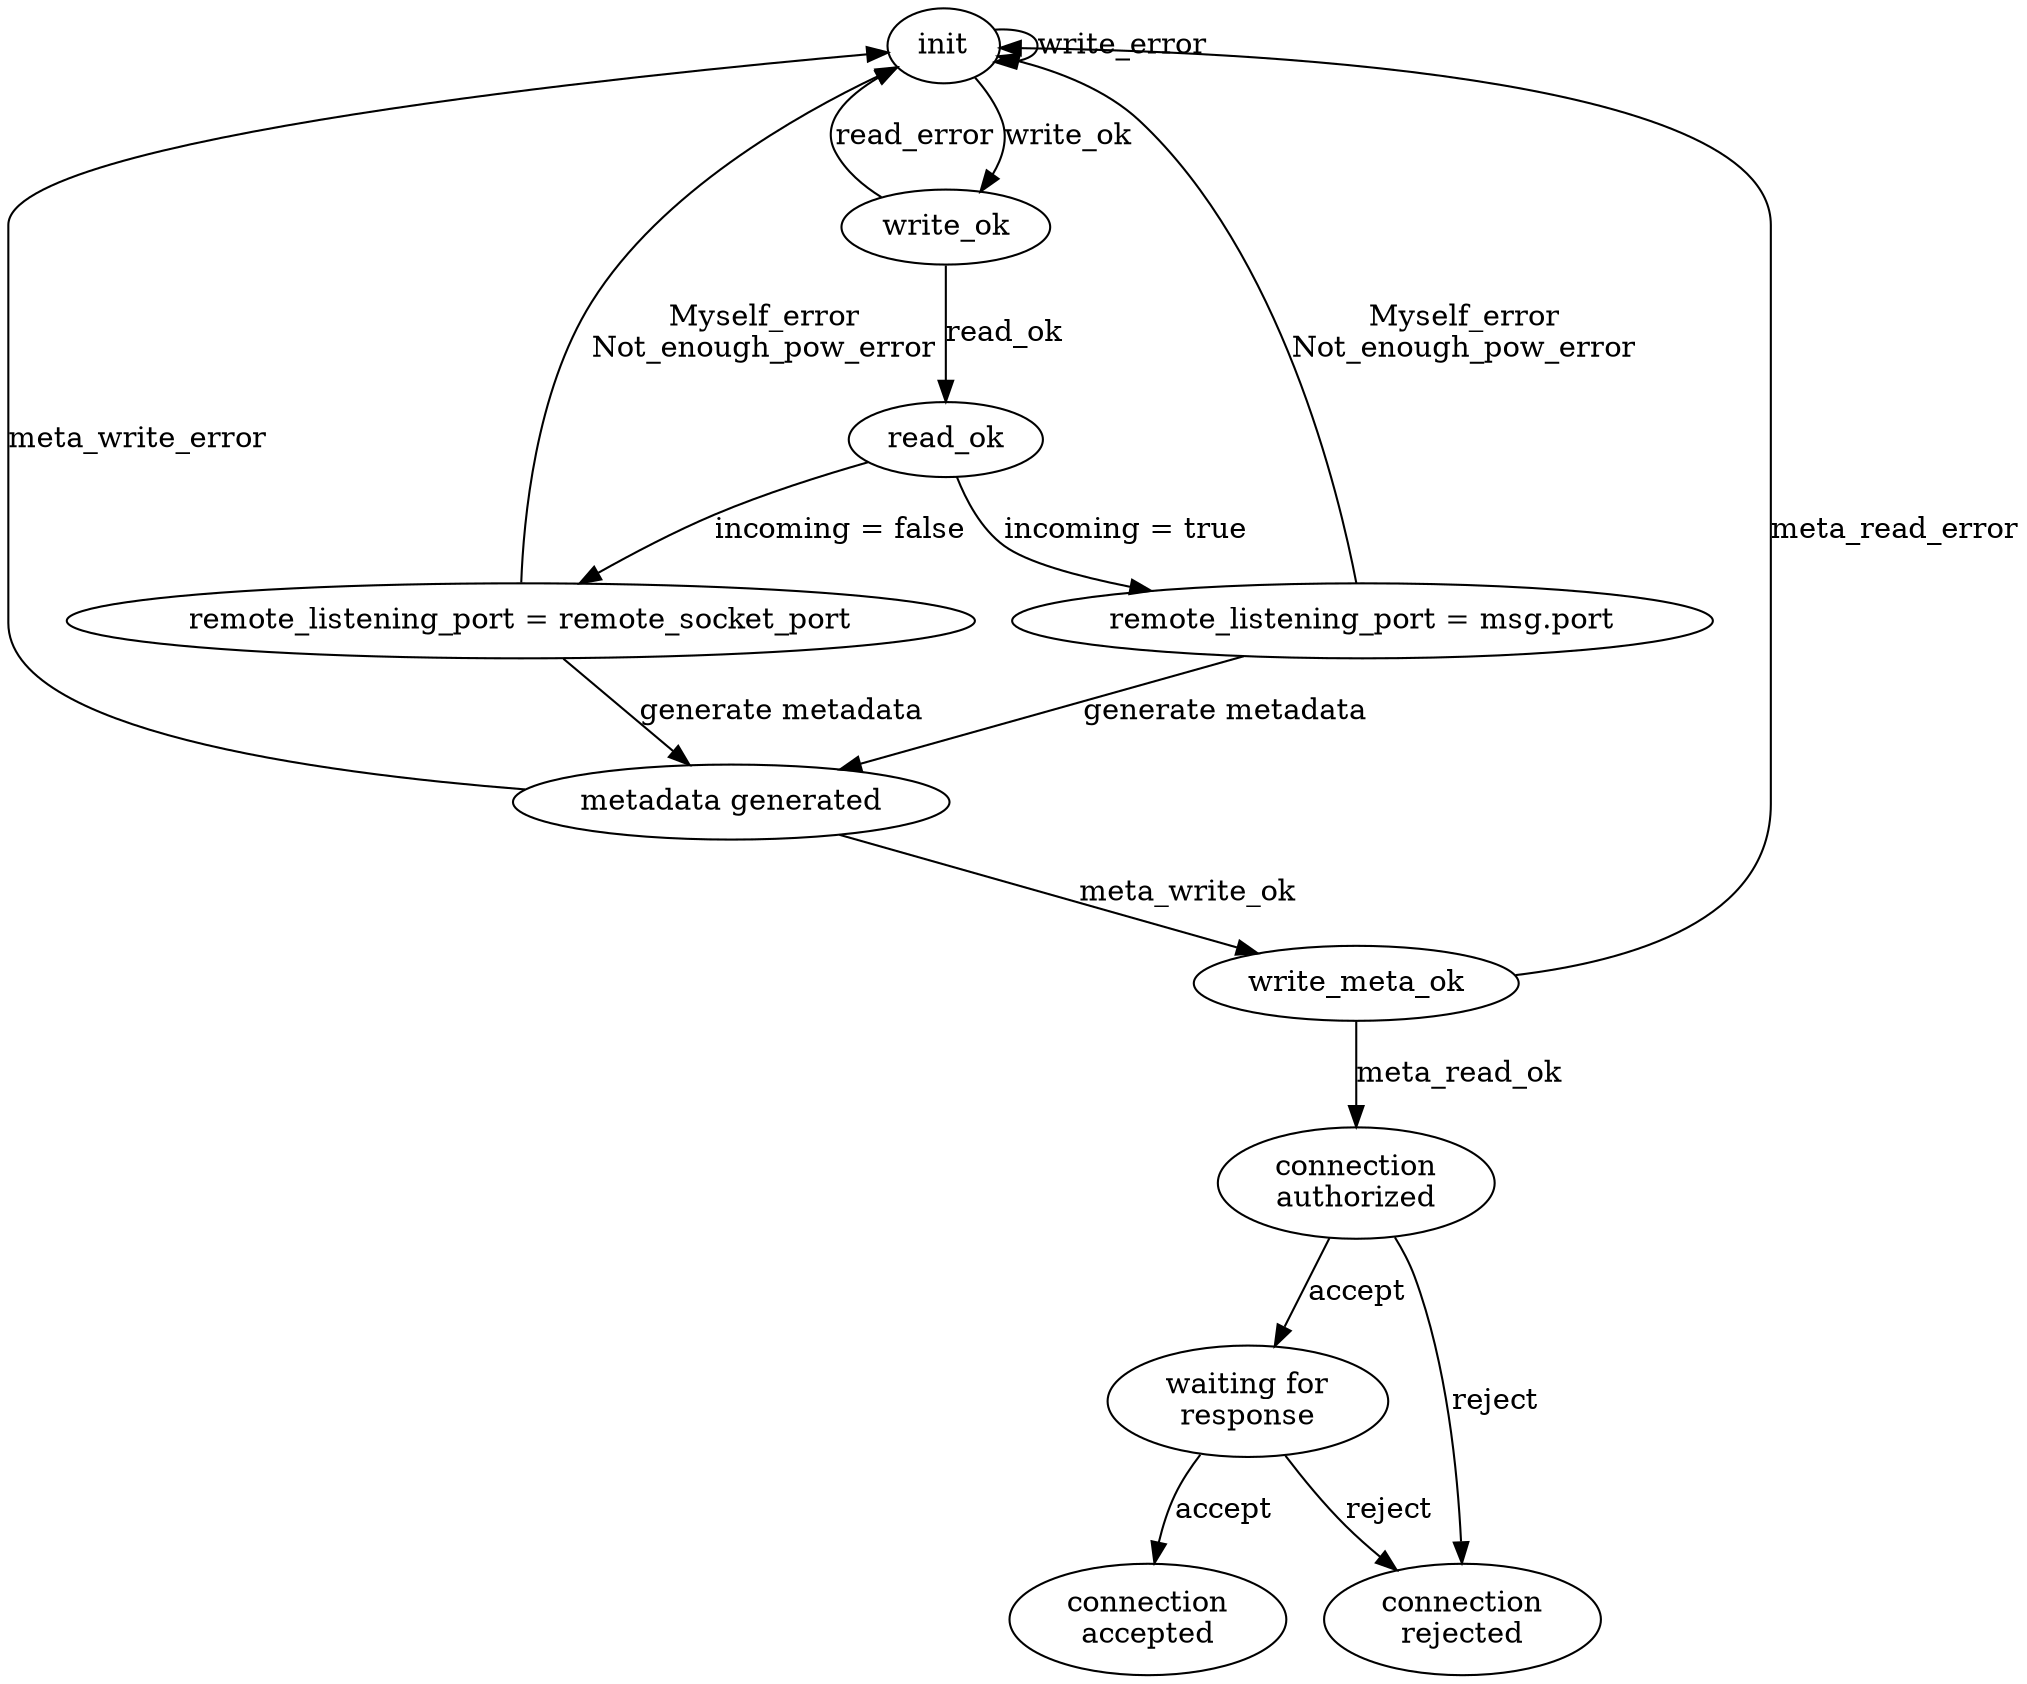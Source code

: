 digraph Handshaking_impl {
    
  // states
  init;
  write_ok;
  read_ok [label="read_ok"];
  incoming_false [label="remote_listening_port = remote_socket_port"];
  incoming_true [label="remote_listening_port = msg.port"];
  gen_meta [label="metadata generated"];
  write_meta_ok;
  authorized [label="connection\nauthorized"];
  accepted [label="connection\naccepted"];
  accept_wait [label="waiting for\nresponse"];
  rejected [label="connection\nrejected"];

  // transitions
  init -> init [label="write_error"];
  init -> write_ok [label="write_ok"];
  write_ok -> init [label="read_error"];
  write_ok -> read_ok [label="read_ok"];
  read_ok -> incoming_false [label="incoming = false"];
  read_ok -> incoming_true [label="incoming = true"];
  incoming_false -> init [label="Myself_error\nNot_enough_pow_error"];
  incoming_false -> gen_meta [label="generate metadata"];
  incoming_true -> init [label="Myself_error\nNot_enough_pow_error"];
  incoming_true -> gen_meta [label="generate metadata"];
  gen_meta -> init [label="meta_write_error"];
  gen_meta -> write_meta_ok [label="meta_write_ok"];
  write_meta_ok -> init [label="meta_read_error"];
  write_meta_ok -> authorized [label="meta_read_ok"];
  authorized -> accept_wait [label="accept"];
  authorized -> rejected [label="reject"];
  accept_wait -> accepted [label="accept"];
  accept_wait -> rejected [label="reject"];

}
